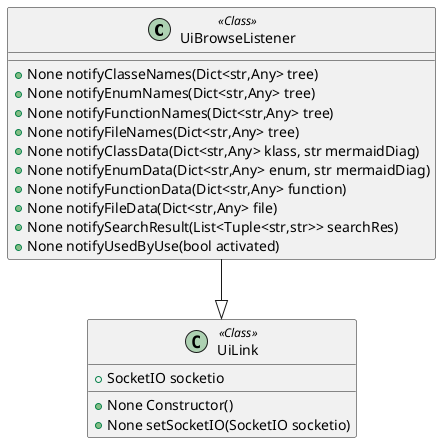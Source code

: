 @startuml
class UiBrowseListener <<Class>>
{
+None notifyClasseNames(Dict<str,Any> tree)
+None notifyEnumNames(Dict<str,Any> tree)
+None notifyFunctionNames(Dict<str,Any> tree)
+None notifyFileNames(Dict<str,Any> tree)
+None notifyClassData(Dict<str,Any> klass, str mermaidDiag)
+None notifyEnumData(Dict<str,Any> enum, str mermaidDiag)
+None notifyFunctionData(Dict<str,Any> function)
+None notifyFileData(Dict<str,Any> file)
+None notifySearchResult(List<Tuple<str,str>> searchRes)
+None notifyUsedByUse(bool activated)
}
class UiLink <<Class>>
{
+ SocketIO socketio
+None Constructor()
+None setSocketIO(SocketIO socketio)
}
UiBrowseListener --|> UiLink
@enduml
